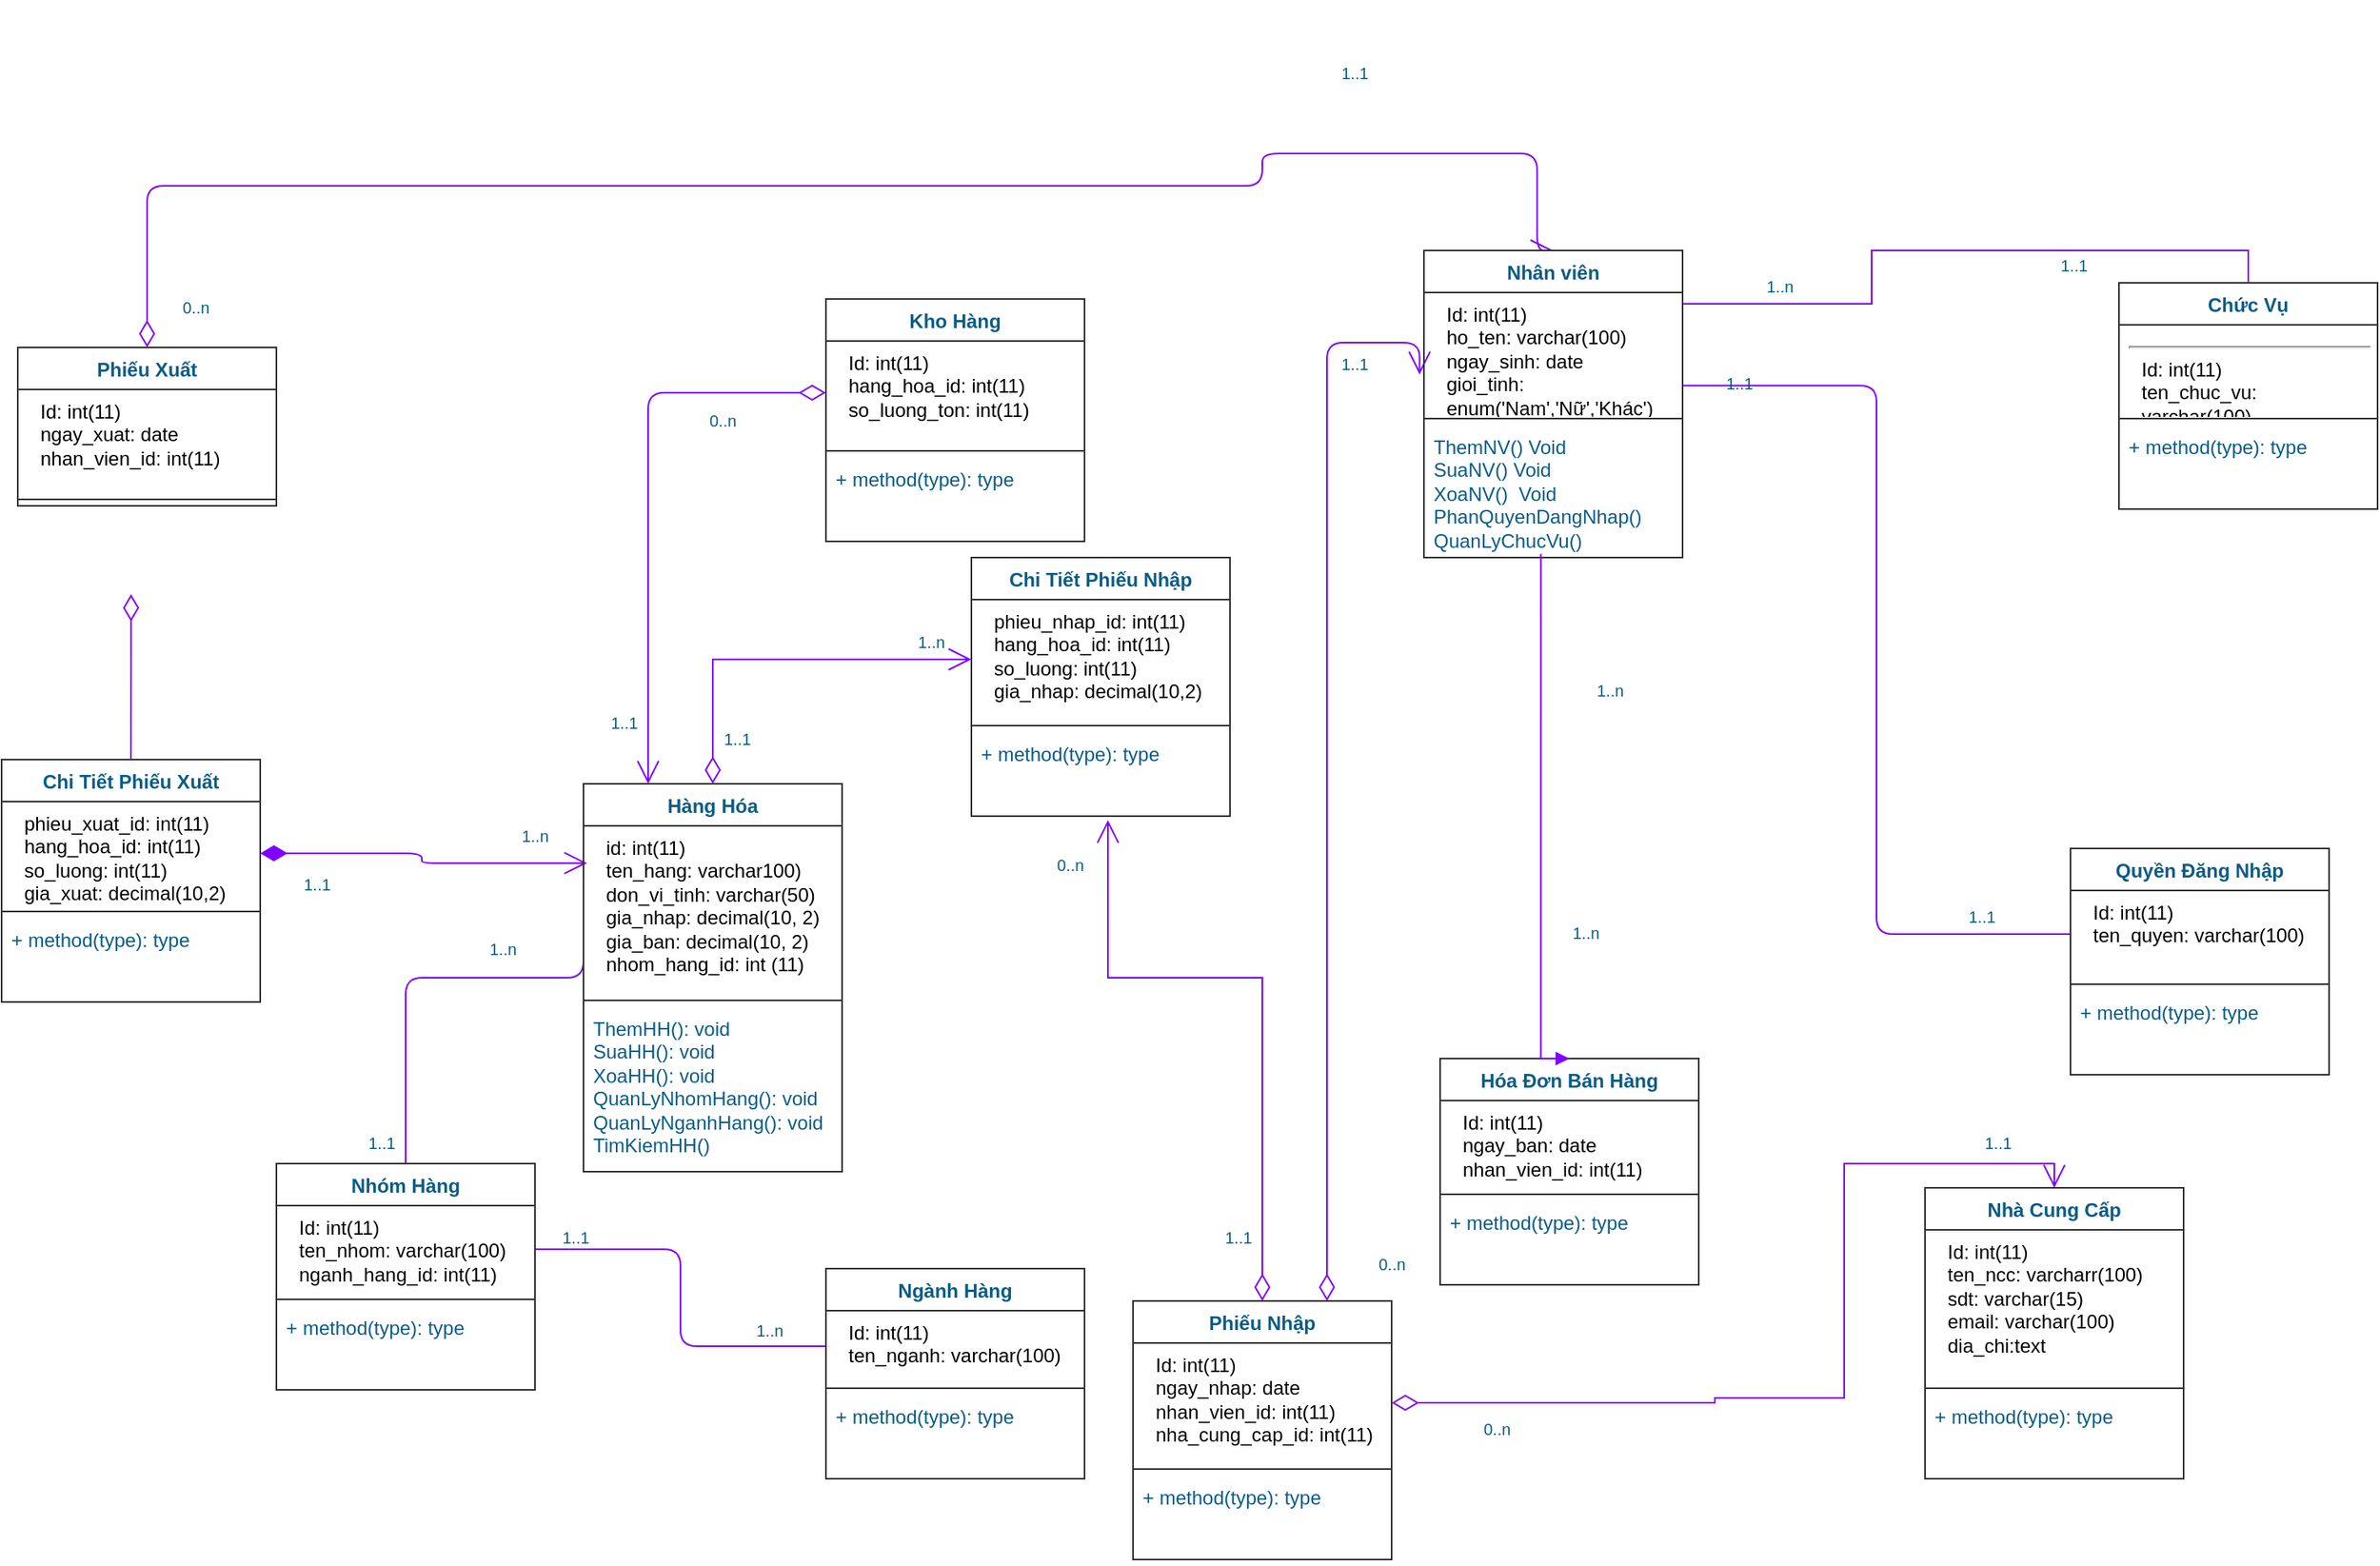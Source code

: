 <mxfile version="26.1.1">
  <diagram name="Page-1" id="efa7a0a1-bf9b-a30e-e6df-94a7791c09e9">
    <mxGraphModel dx="1458" dy="1987" grid="1" gridSize="10" guides="1" tooltips="1" connect="1" arrows="1" fold="1" page="1" pageScale="1" pageWidth="827" pageHeight="1169" background="none" math="0" shadow="0">
      <root>
        <mxCell id="0" />
        <mxCell id="1" parent="0" />
        <mxCell id="cm0d4Y98Hce47HyUnUgf-143" style="edgeStyle=orthogonalEdgeStyle;rounded=0;orthogonalLoop=1;jettySize=auto;html=1;exitX=1;exitY=0.5;exitDx=0;exitDy=0;entryX=0.5;entryY=0;entryDx=0;entryDy=0;strokeColor=#7F00FF;fontColor=#095C86;fillColor=#F694C1;endArrow=none;startFill=0;" edge="1" parent="1" source="cm0d4Y98Hce47HyUnUgf-223" target="cm0d4Y98Hce47HyUnUgf-198">
          <mxGeometry relative="1" as="geometry">
            <mxPoint x="1012.5" y="120" as="sourcePoint" />
            <mxPoint x="1280" y="110" as="targetPoint" />
            <Array as="points">
              <mxPoint x="1167" y="53" />
              <mxPoint x="1167" y="20" />
              <mxPoint x="1400" y="20" />
            </Array>
          </mxGeometry>
        </mxCell>
        <mxCell id="36" value="" style="endArrow=open;endSize=12;startArrow=diamondThin;startSize=14;startFill=0;edgeStyle=orthogonalEdgeStyle;labelBackgroundColor=none;strokeColor=#7F00FF;fontColor=default;exitX=0;exitY=0.5;exitDx=0;exitDy=0;entryX=0.25;entryY=0;entryDx=0;entryDy=0;" parent="1" source="cm0d4Y98Hce47HyUnUgf-211" target="cm0d4Y98Hce47HyUnUgf-231" edge="1">
          <mxGeometry y="160" as="geometry">
            <mxPoint x="494" y="178.36" as="sourcePoint" />
            <mxPoint x="390" y="302.5" as="targetPoint" />
          </mxGeometry>
        </mxCell>
        <mxCell id="37" value="0..n" style="resizable=0;align=left;verticalAlign=top;labelBackgroundColor=none;fontSize=10;strokeColor=#AF45ED;shadow=1;fillColor=#F694C1;fontColor=#095C86;" parent="36" connectable="0" vertex="1">
          <mxGeometry x="-1" relative="1" as="geometry">
            <mxPoint x="-74" y="5" as="offset" />
          </mxGeometry>
        </mxCell>
        <mxCell id="87" value="" style="endArrow=none;endSize=12;startArrow=none;startSize=14;startFill=0;edgeStyle=orthogonalEdgeStyle;labelBackgroundColor=none;strokeColor=#7F00FF;fontColor=default;entryX=0.5;entryY=0;entryDx=0;entryDy=0;exitX=0;exitY=0.5;exitDx=0;exitDy=0;" parent="1" source="cm0d4Y98Hce47HyUnUgf-232" target="cm0d4Y98Hce47HyUnUgf-218" edge="1">
          <mxGeometry x="519.36" y="200" as="geometry">
            <mxPoint x="390" y="427.5" as="sourcePoint" />
            <mxPoint x="290" y="491.96" as="targetPoint" />
            <Array as="points">
              <mxPoint x="370" y="470" />
              <mxPoint x="260" y="470" />
            </Array>
          </mxGeometry>
        </mxCell>
        <mxCell id="88" value="1..n" style="resizable=0;align=left;verticalAlign=top;labelBackgroundColor=none;fontSize=10;strokeColor=#AF45ED;shadow=1;fillColor=#F694C1;fontColor=#095C86;" parent="87" connectable="0" vertex="1">
          <mxGeometry x="-1" relative="1" as="geometry">
            <mxPoint x="-60" y="12" as="offset" />
          </mxGeometry>
        </mxCell>
        <mxCell id="99" value="" style="endArrow=none;endSize=12;startArrow=none;startSize=14;startFill=0;edgeStyle=orthogonalEdgeStyle;labelBackgroundColor=none;strokeColor=#7F00FF;fontColor=default;exitX=0;exitY=0.5;exitDx=0;exitDy=0;entryX=1;entryY=0.5;entryDx=0;entryDy=0;" parent="1" source="cm0d4Y98Hce47HyUnUgf-215" target="cm0d4Y98Hce47HyUnUgf-219" edge="1">
          <mxGeometry x="369.36" y="360" as="geometry">
            <mxPoint x="510" y="538.48" as="sourcePoint" />
            <mxPoint x="370" y="538.5" as="targetPoint" />
            <Array as="points" />
          </mxGeometry>
        </mxCell>
        <mxCell id="100" value="" style="resizable=0;align=left;verticalAlign=top;labelBackgroundColor=none;fontSize=10;strokeColor=#AF45ED;shadow=1;fillColor=#F694C1;fontColor=#095C86;" parent="99" connectable="0" vertex="1">
          <mxGeometry x="-1" relative="1" as="geometry">
            <mxPoint x="-31.08" as="offset" />
          </mxGeometry>
        </mxCell>
        <mxCell id="103" value="" style="endArrow=open;endSize=12;startArrow=diamondThin;startSize=14;startFill=1;edgeStyle=orthogonalEdgeStyle;align=left;verticalAlign=bottom;labelBackgroundColor=none;strokeColor=#7F00FF;fontColor=default;exitX=1;exitY=0.5;exitDx=0;exitDy=0;entryX=0.014;entryY=0.222;entryDx=0;entryDy=0;entryPerimeter=0;" parent="1" source="cm0d4Y98Hce47HyUnUgf-178" target="cm0d4Y98Hce47HyUnUgf-232" edge="1">
          <mxGeometry x="-0.818" y="5.0" relative="1" as="geometry">
            <mxPoint x="170" y="438.8" as="sourcePoint" />
            <mxPoint x="310" y="365" as="targetPoint" />
            <mxPoint as="offset" />
          </mxGeometry>
        </mxCell>
        <mxCell id="cm0d4Y98Hce47HyUnUgf-122" value="" style="endArrow=none;endSize=12;startArrow=none;startSize=14;startFill=0;edgeStyle=orthogonalEdgeStyle;labelBackgroundColor=none;strokeColor=#7F00FF;fontColor=default;exitX=0;exitY=0.5;exitDx=0;exitDy=0;entryX=1.003;entryY=0.778;entryDx=0;entryDy=0;entryPerimeter=0;" edge="1" parent="1" source="cm0d4Y98Hce47HyUnUgf-194" target="cm0d4Y98Hce47HyUnUgf-223">
          <mxGeometry x="620" y="340" as="geometry">
            <mxPoint x="1270" y="447.5" as="sourcePoint" />
            <mxPoint x="1060" y="175" as="targetPoint" />
          </mxGeometry>
        </mxCell>
        <mxCell id="cm0d4Y98Hce47HyUnUgf-125" value="" style="resizable=0;align=right;verticalAlign=top;labelBackgroundColor=none;fontSize=10;strokeColor=#AF45ED;shadow=1;fillColor=#F694C1;fontColor=#095C86;" connectable="0" vertex="1" parent="1">
          <mxGeometry x="1241" y="427.5" as="geometry" />
        </mxCell>
        <mxCell id="cm0d4Y98Hce47HyUnUgf-129" value="" style="endArrow=open;endSize=12;startArrow=diamondThin;startSize=14;startFill=0;edgeStyle=orthogonalEdgeStyle;labelBackgroundColor=none;strokeColor=#7F00FF;fontColor=default;entryX=-0.017;entryY=0.686;entryDx=0;entryDy=0;exitX=0.75;exitY=0;exitDx=0;exitDy=0;entryPerimeter=0;" edge="1" parent="1" source="cm0d4Y98Hce47HyUnUgf-206" target="cm0d4Y98Hce47HyUnUgf-223">
          <mxGeometry x="469.36" y="526.16" as="geometry">
            <mxPoint x="870" y="635" as="sourcePoint" />
            <mxPoint x="870" y="175" as="targetPoint" />
            <Array as="points">
              <mxPoint x="830" y="77" />
            </Array>
          </mxGeometry>
        </mxCell>
        <mxCell id="cm0d4Y98Hce47HyUnUgf-130" value="0..n" style="resizable=0;align=left;verticalAlign=top;labelBackgroundColor=none;fontSize=10;strokeColor=#AF45ED;shadow=1;fillColor=#F694C1;fontColor=#095C86;" connectable="0" vertex="1" parent="cm0d4Y98Hce47HyUnUgf-129">
          <mxGeometry x="-1" relative="1" as="geometry">
            <mxPoint x="30" y="-35" as="offset" />
          </mxGeometry>
        </mxCell>
        <mxCell id="cm0d4Y98Hce47HyUnUgf-133" value="" style="endArrow=open;endSize=12;startArrow=diamondThin;startSize=14;startFill=0;edgeStyle=orthogonalEdgeStyle;labelBackgroundColor=none;strokeColor=#7F00FF;fontColor=default;entryX=0.5;entryY=0;entryDx=0;entryDy=0;fillColor=#b1ddf0;exitX=0.5;exitY=0;exitDx=0;exitDy=0;" edge="1" parent="1" source="cm0d4Y98Hce47HyUnUgf-172" target="cm0d4Y98Hce47HyUnUgf-222">
          <mxGeometry x="469.36" y="526.16" as="geometry">
            <mxPoint x="120" y="40" as="sourcePoint" />
            <mxPoint x="917.5" y="120" as="targetPoint" />
            <Array as="points">
              <mxPoint x="100" y="-20" />
              <mxPoint x="790" y="-20" />
              <mxPoint x="790" y="-40" />
              <mxPoint x="960" y="-40" />
            </Array>
          </mxGeometry>
        </mxCell>
        <mxCell id="cm0d4Y98Hce47HyUnUgf-134" value="0..n" style="resizable=0;align=left;verticalAlign=top;labelBackgroundColor=none;fontSize=10;strokeColor=#AF45ED;shadow=1;fillColor=#F694C1;fontColor=#095C86;" connectable="0" vertex="1" parent="cm0d4Y98Hce47HyUnUgf-133">
          <mxGeometry x="-1" relative="1" as="geometry">
            <mxPoint x="20" y="-37" as="offset" />
          </mxGeometry>
        </mxCell>
        <mxCell id="cm0d4Y98Hce47HyUnUgf-136" value="" style="edgeLabel;html=1;align=center;verticalAlign=middle;resizable=0;points=[];strokeColor=#AF45ED;fontColor=#095C86;fillColor=#F694C1;" vertex="1" connectable="0" parent="cm0d4Y98Hce47HyUnUgf-133">
          <mxGeometry relative="1" as="geometry">
            <mxPoint x="215" y="10" as="offset" />
          </mxGeometry>
        </mxCell>
        <mxCell id="cm0d4Y98Hce47HyUnUgf-137" value="" style="endArrow=open;endSize=12;startArrow=diamondThin;startSize=14;startFill=0;edgeStyle=orthogonalEdgeStyle;exitX=0.5;exitY=0;rounded=0;labelBackgroundColor=none;strokeColor=#7F00FF;fontColor=default;endFill=0;exitDx=0;exitDy=0;entryX=0.528;entryY=1.047;entryDx=0;entryDy=0;entryPerimeter=0;" edge="1" parent="1" source="cm0d4Y98Hce47HyUnUgf-206" target="cm0d4Y98Hce47HyUnUgf-238">
          <mxGeometry x="1209.36" y="170" as="geometry">
            <mxPoint x="790" y="585" as="sourcePoint" />
            <mxPoint x="694.4" y="363.635" as="targetPoint" />
            <Array as="points">
              <mxPoint x="790" y="470" />
              <mxPoint x="694" y="470" />
            </Array>
          </mxGeometry>
        </mxCell>
        <mxCell id="cm0d4Y98Hce47HyUnUgf-138" value="1..n" style="resizable=0;align=left;verticalAlign=top;labelBackgroundColor=none;fontSize=10;strokeColor=#AF45ED;shadow=1;fillColor=#F694C1;fontColor=#095C86;" connectable="0" vertex="1" parent="cm0d4Y98Hce47HyUnUgf-137">
          <mxGeometry x="-1" relative="1" as="geometry">
            <mxPoint x="190" y="-240" as="offset" />
          </mxGeometry>
        </mxCell>
        <mxCell id="cm0d4Y98Hce47HyUnUgf-140" value="" style="edgeLabel;html=1;align=center;verticalAlign=middle;resizable=0;points=[];strokeColor=#AF45ED;fontColor=#095C86;fillColor=#F694C1;" vertex="1" connectable="0" parent="cm0d4Y98Hce47HyUnUgf-137">
          <mxGeometry relative="1" as="geometry">
            <mxPoint x="20" y="-28" as="offset" />
          </mxGeometry>
        </mxCell>
        <mxCell id="cm0d4Y98Hce47HyUnUgf-141" value="" style="edgeLabel;html=1;align=center;verticalAlign=middle;resizable=0;points=[];strokeColor=#AF45ED;fontColor=#095C86;fillColor=#F694C1;" vertex="1" connectable="0" parent="cm0d4Y98Hce47HyUnUgf-137">
          <mxGeometry relative="1" as="geometry">
            <mxPoint x="-1" y="40" as="offset" />
          </mxGeometry>
        </mxCell>
        <mxCell id="cm0d4Y98Hce47HyUnUgf-142" value="" style="edgeLabel;html=1;align=center;verticalAlign=middle;resizable=0;points=[];strokeColor=#AF45ED;fontColor=#095C86;fillColor=#F694C1;" vertex="1" connectable="0" parent="cm0d4Y98Hce47HyUnUgf-137">
          <mxGeometry relative="1" as="geometry">
            <mxPoint y="62" as="offset" />
          </mxGeometry>
        </mxCell>
        <mxCell id="cm0d4Y98Hce47HyUnUgf-145" value="1..1" style="resizable=0;align=left;verticalAlign=top;labelBackgroundColor=none;fontSize=10;strokeColor=#AF45ED;shadow=1;fillColor=#F694C1;fontColor=#095C86;" connectable="0" vertex="1" parent="1">
          <mxGeometry x="1210" y="110" as="geometry">
            <mxPoint x="72" y="-93" as="offset" />
          </mxGeometry>
        </mxCell>
        <mxCell id="cm0d4Y98Hce47HyUnUgf-146" value="1..n" style="resizable=0;align=left;verticalAlign=top;labelBackgroundColor=none;fontSize=10;strokeColor=#AF45ED;shadow=1;fillColor=#F694C1;fontColor=#095C86;" connectable="0" vertex="1" parent="1">
          <mxGeometry x="1100" y="30" as="geometry" />
        </mxCell>
        <mxCell id="cm0d4Y98Hce47HyUnUgf-147" value="1..1" style="resizable=0;align=left;verticalAlign=top;labelBackgroundColor=none;fontSize=10;strokeColor=#AF45ED;shadow=1;fillColor=#F694C1;fontColor=#095C86;" connectable="0" vertex="1" parent="1">
          <mxGeometry x="1090" y="80" as="geometry">
            <mxPoint x="-15" y="10" as="offset" />
          </mxGeometry>
        </mxCell>
        <mxCell id="cm0d4Y98Hce47HyUnUgf-148" value="1..1" style="resizable=0;align=left;verticalAlign=top;labelBackgroundColor=none;fontSize=10;strokeColor=#AF45ED;shadow=1;fillColor=#F694C1;fontColor=#095C86;" connectable="0" vertex="1" parent="1">
          <mxGeometry x="1240" y="410" as="geometry">
            <mxPoint x="-15" y="10" as="offset" />
          </mxGeometry>
        </mxCell>
        <mxCell id="cm0d4Y98Hce47HyUnUgf-151" value="1..n" style="resizable=0;align=left;verticalAlign=top;labelBackgroundColor=none;fontSize=10;strokeColor=#AF45ED;shadow=1;fillColor=#F694C1;fontColor=#095C86;" connectable="0" vertex="1" parent="1">
          <mxGeometry x="1010" y="270" as="geometry">
            <mxPoint x="-15" y="10" as="offset" />
          </mxGeometry>
        </mxCell>
        <mxCell id="cm0d4Y98Hce47HyUnUgf-152" value="1..1" style="resizable=0;align=left;verticalAlign=top;labelBackgroundColor=none;fontSize=10;strokeColor=#AF45ED;shadow=1;fillColor=#F694C1;fontColor=#095C86;" connectable="0" vertex="1" parent="1">
          <mxGeometry x="1250" y="550" as="geometry">
            <mxPoint x="-15" y="10" as="offset" />
          </mxGeometry>
        </mxCell>
        <mxCell id="cm0d4Y98Hce47HyUnUgf-153" value="0..n" style="resizable=0;align=left;verticalAlign=top;labelBackgroundColor=none;fontSize=10;strokeColor=#AF45ED;shadow=1;fillColor=#F694C1;fontColor=#095C86;" connectable="0" vertex="1" parent="1">
          <mxGeometry x="850" y="750" as="geometry">
            <mxPoint x="75" y="-13" as="offset" />
          </mxGeometry>
        </mxCell>
        <mxCell id="cm0d4Y98Hce47HyUnUgf-154" value="0..n" style="resizable=0;align=left;verticalAlign=top;labelBackgroundColor=none;fontSize=10;strokeColor=#AF45ED;shadow=1;fillColor=#F694C1;fontColor=#095C86;" connectable="0" vertex="1" parent="1">
          <mxGeometry x="740" y="400" as="geometry">
            <mxPoint x="-79" y="-12" as="offset" />
          </mxGeometry>
        </mxCell>
        <mxCell id="cm0d4Y98Hce47HyUnUgf-155" value="1..1" style="resizable=0;align=left;verticalAlign=top;labelBackgroundColor=none;fontSize=10;strokeColor=#AF45ED;shadow=1;fillColor=#F694C1;fontColor=#095C86;" connectable="0" vertex="1" parent="1">
          <mxGeometry x="780" y="608.48" as="geometry">
            <mxPoint x="-15" y="10" as="offset" />
          </mxGeometry>
        </mxCell>
        <mxCell id="cm0d4Y98Hce47HyUnUgf-156" value="1..1" style="resizable=0;align=left;verticalAlign=top;labelBackgroundColor=none;fontSize=10;strokeColor=#AF45ED;shadow=1;fillColor=#F694C1;fontColor=#095C86;" connectable="0" vertex="1" parent="1">
          <mxGeometry x="680" y="-130" as="geometry">
            <mxPoint x="157" y="28" as="offset" />
          </mxGeometry>
        </mxCell>
        <mxCell id="cm0d4Y98Hce47HyUnUgf-161" value="" style="endArrow=open;endSize=12;startArrow=diamondThin;startSize=14;startFill=0;edgeStyle=orthogonalEdgeStyle;rounded=0;labelBackgroundColor=none;strokeColor=#7F00FF;fontColor=default;exitX=1;exitY=0.5;exitDx=0;exitDy=0;entryX=0.5;entryY=0;entryDx=0;entryDy=0;" edge="1" parent="1" source="cm0d4Y98Hce47HyUnUgf-207" target="cm0d4Y98Hce47HyUnUgf-182">
          <mxGeometry x="519.36" y="180" as="geometry">
            <mxPoint x="790" y="685" as="sourcePoint" />
            <mxPoint x="1300" y="670" as="targetPoint" />
            <Array as="points">
              <mxPoint x="1070" y="733" />
              <mxPoint x="1070" y="730" />
              <mxPoint x="1150" y="730" />
              <mxPoint x="1150" y="585" />
            </Array>
          </mxGeometry>
        </mxCell>
        <mxCell id="cm0d4Y98Hce47HyUnUgf-163" value="1..n" style="resizable=0;align=left;verticalAlign=top;labelBackgroundColor=none;fontSize=10;strokeColor=#AF45ED;shadow=1;fillColor=#F694C1;fontColor=#095C86;" connectable="0" vertex="1" parent="1">
          <mxGeometry x="414" y="640" as="geometry">
            <mxPoint x="61" y="36" as="offset" />
          </mxGeometry>
        </mxCell>
        <mxCell id="cm0d4Y98Hce47HyUnUgf-164" value="1..1" style="resizable=0;align=left;verticalAlign=top;labelBackgroundColor=none;fontSize=10;strokeColor=#AF45ED;shadow=1;fillColor=#F694C1;fontColor=#095C86;" connectable="0" vertex="1" parent="1">
          <mxGeometry x="370" y="608.48" as="geometry">
            <mxPoint x="-15" y="10" as="offset" />
          </mxGeometry>
        </mxCell>
        <mxCell id="cm0d4Y98Hce47HyUnUgf-165" value="1..1" style="resizable=0;align=left;verticalAlign=top;labelBackgroundColor=none;fontSize=10;strokeColor=#AF45ED;shadow=1;fillColor=#F694C1;fontColor=#095C86;" connectable="0" vertex="1" parent="1">
          <mxGeometry x="250" y="550" as="geometry">
            <mxPoint x="-15" y="10" as="offset" />
          </mxGeometry>
        </mxCell>
        <mxCell id="cm0d4Y98Hce47HyUnUgf-166" value="1..1" style="resizable=0;align=left;verticalAlign=top;labelBackgroundColor=none;fontSize=10;strokeColor=#AF45ED;shadow=1;fillColor=#F694C1;fontColor=#095C86;" connectable="0" vertex="1" parent="1">
          <mxGeometry x="400" y="290" as="geometry">
            <mxPoint x="-15" y="10" as="offset" />
          </mxGeometry>
        </mxCell>
        <mxCell id="cm0d4Y98Hce47HyUnUgf-167" value="1..n" style="resizable=0;align=right;verticalAlign=top;labelBackgroundColor=none;fontSize=10;strokeColor=#AF45ED;shadow=1;fillColor=#F694C1;fontColor=#095C86;" connectable="0" vertex="1" parent="1">
          <mxGeometry x="350" y="370" as="geometry" />
        </mxCell>
        <mxCell id="cm0d4Y98Hce47HyUnUgf-168" value="1..1" style="resizable=0;align=left;verticalAlign=top;labelBackgroundColor=none;fontSize=10;strokeColor=#AF45ED;shadow=1;fillColor=#F694C1;fontColor=#095C86;" connectable="0" vertex="1" parent="1">
          <mxGeometry x="210" y="390" as="geometry">
            <mxPoint x="-15" y="10" as="offset" />
          </mxGeometry>
        </mxCell>
        <mxCell id="cm0d4Y98Hce47HyUnUgf-169" value="1..n" style="resizable=0;align=left;verticalAlign=top;labelBackgroundColor=none;fontSize=10;strokeColor=#AF45ED;shadow=1;fillColor=#F694C1;fontColor=#095C86;" connectable="0" vertex="1" parent="1">
          <mxGeometry x="590" y="240" as="geometry">
            <mxPoint x="-15" y="10" as="offset" />
          </mxGeometry>
        </mxCell>
        <mxCell id="cm0d4Y98Hce47HyUnUgf-170" value="1..1" style="resizable=0;align=left;verticalAlign=top;labelBackgroundColor=none;fontSize=10;strokeColor=#AF45ED;shadow=1;fillColor=#F694C1;fontColor=#095C86;" connectable="0" vertex="1" parent="1">
          <mxGeometry x="470" y="300" as="geometry">
            <mxPoint x="-15" y="10" as="offset" />
          </mxGeometry>
        </mxCell>
        <mxCell id="cm0d4Y98Hce47HyUnUgf-171" value="1..1" style="resizable=0;align=left;verticalAlign=top;labelBackgroundColor=none;fontSize=10;strokeColor=#AF45ED;shadow=1;fillColor=#F694C1;fontColor=#095C86;" connectable="0" vertex="1" parent="1">
          <mxGeometry x="680" y="50" as="geometry">
            <mxPoint x="157" y="28" as="offset" />
          </mxGeometry>
        </mxCell>
        <mxCell id="cm0d4Y98Hce47HyUnUgf-172" value="Phiếu Xuất" style="swimlane;fontStyle=1;align=center;verticalAlign=top;childLayout=stackLayout;horizontal=1;startSize=26;horizontalStack=0;resizeParent=1;resizeParentMax=0;resizeLast=0;collapsible=1;marginBottom=0;whiteSpace=wrap;html=1;strokeColor=light-dark(#333135, #d176ff);fontColor=#095C86;fillColor=#FFFFFF;" vertex="1" parent="1">
          <mxGeometry x="20" y="80" width="160" height="98" as="geometry" />
        </mxCell>
        <mxCell id="cm0d4Y98Hce47HyUnUgf-173" value="&lt;p style=&quot;color: rgb(0, 0, 0); text-wrap-mode: nowrap; margin: 0px 0px 0px 8px;&quot;&gt;Id: int(11)&lt;/p&gt;&lt;p style=&quot;color: rgb(0, 0, 0); text-wrap-mode: nowrap; margin: 0px 0px 0px 8px;&quot;&gt;ngay_xuat: date&lt;/p&gt;&lt;p style=&quot;color: rgb(0, 0, 0); text-wrap-mode: nowrap; margin: 0px 0px 0px 8px;&quot;&gt;nhan_vien_id: int(11)&lt;/p&gt;" style="text;strokeColor=none;fillColor=none;align=left;verticalAlign=top;spacingLeft=4;spacingRight=4;overflow=hidden;rotatable=0;points=[[0,0.5],[1,0.5]];portConstraint=eastwest;whiteSpace=wrap;html=1;fontColor=#095C86;" vertex="1" parent="cm0d4Y98Hce47HyUnUgf-172">
          <mxGeometry y="26" width="160" height="64" as="geometry" />
        </mxCell>
        <mxCell id="cm0d4Y98Hce47HyUnUgf-174" value="" style="line;strokeWidth=1;fillColor=none;align=left;verticalAlign=middle;spacingTop=-1;spacingLeft=3;spacingRight=3;rotatable=0;labelPosition=right;points=[];portConstraint=eastwest;strokeColor=inherit;fontColor=#095C86;" vertex="1" parent="cm0d4Y98Hce47HyUnUgf-172">
          <mxGeometry y="90" width="160" height="8" as="geometry" />
        </mxCell>
        <mxCell id="cm0d4Y98Hce47HyUnUgf-177" value="Chi Tiết Phiếu Xuất" style="swimlane;fontStyle=1;align=center;verticalAlign=top;childLayout=stackLayout;horizontal=1;startSize=26;horizontalStack=0;resizeParent=1;resizeParentMax=0;resizeLast=0;collapsible=1;marginBottom=0;whiteSpace=wrap;html=1;strokeColor=light-dark(#333135, #d176ff);fontColor=#095C86;fillColor=#FFFFFF;" vertex="1" parent="1">
          <mxGeometry x="10" y="335" width="160" height="150" as="geometry" />
        </mxCell>
        <mxCell id="cm0d4Y98Hce47HyUnUgf-178" value="&lt;p style=&quot;color: rgb(0, 0, 0); text-wrap-mode: nowrap; margin: 0px 0px 0px 8px;&quot;&gt;phieu_xuat_id: int(11)&lt;/p&gt;&lt;p style=&quot;color: rgb(0, 0, 0); text-wrap-mode: nowrap; margin: 0px 0px 0px 8px;&quot;&gt;hang_hoa_id: int(11)&lt;/p&gt;&lt;p style=&quot;color: rgb(0, 0, 0); text-wrap-mode: nowrap; margin: 0px 0px 0px 8px;&quot;&gt;so_luong: int(11)&lt;/p&gt;&lt;p style=&quot;color: rgb(0, 0, 0); text-wrap-mode: nowrap; margin: 0px 0px 0px 8px;&quot;&gt;gia_xuat: decimal(10,2)&lt;/p&gt;" style="text;strokeColor=none;fillColor=none;align=left;verticalAlign=top;spacingLeft=4;spacingRight=4;overflow=hidden;rotatable=0;points=[[0,0.5],[1,0.5]];portConstraint=eastwest;whiteSpace=wrap;html=1;fontColor=#095C86;" vertex="1" parent="cm0d4Y98Hce47HyUnUgf-177">
          <mxGeometry y="26" width="160" height="64" as="geometry" />
        </mxCell>
        <mxCell id="cm0d4Y98Hce47HyUnUgf-179" value="" style="line;strokeWidth=1;fillColor=none;align=left;verticalAlign=middle;spacingTop=-1;spacingLeft=3;spacingRight=3;rotatable=0;labelPosition=right;points=[];portConstraint=eastwest;strokeColor=inherit;fontColor=#095C86;" vertex="1" parent="cm0d4Y98Hce47HyUnUgf-177">
          <mxGeometry y="90" width="160" height="8" as="geometry" />
        </mxCell>
        <mxCell id="cm0d4Y98Hce47HyUnUgf-180" value="+ method(type): type" style="text;strokeColor=none;fillColor=none;align=left;verticalAlign=top;spacingLeft=4;spacingRight=4;overflow=hidden;rotatable=0;points=[[0,0.5],[1,0.5]];portConstraint=eastwest;whiteSpace=wrap;html=1;fontColor=#095C86;" vertex="1" parent="cm0d4Y98Hce47HyUnUgf-177">
          <mxGeometry y="98" width="160" height="52" as="geometry" />
        </mxCell>
        <mxCell id="cm0d4Y98Hce47HyUnUgf-182" value="Nhà Cung Cấp" style="swimlane;fontStyle=1;align=center;verticalAlign=top;childLayout=stackLayout;horizontal=1;startSize=26;horizontalStack=0;resizeParent=1;resizeParentMax=0;resizeLast=0;collapsible=1;marginBottom=0;whiteSpace=wrap;html=1;strokeColor=light-dark(#333135, #d176ff);fontColor=#095C86;fillColor=#FFFFFF;" vertex="1" parent="1">
          <mxGeometry x="1200" y="600" width="160" height="180" as="geometry" />
        </mxCell>
        <mxCell id="cm0d4Y98Hce47HyUnUgf-183" value="&lt;p style=&quot;color: rgb(0, 0, 0); text-wrap-mode: nowrap; margin: 0px 0px 0px 8px;&quot;&gt;Id: int(11)&lt;/p&gt;&lt;p style=&quot;color: rgb(0, 0, 0); text-wrap-mode: nowrap; margin: 0px 0px 0px 8px;&quot;&gt;ten_ncc: varcharr(100)&lt;/p&gt;&lt;p style=&quot;color: rgb(0, 0, 0); text-wrap-mode: nowrap; margin: 0px 0px 0px 8px;&quot;&gt;sdt: varchar(15)&lt;/p&gt;&lt;p style=&quot;color: rgb(0, 0, 0); text-wrap-mode: nowrap; margin: 0px 0px 0px 8px;&quot;&gt;email: varchar(100)&lt;/p&gt;&lt;p style=&quot;color: rgb(0, 0, 0); text-wrap-mode: nowrap; margin: 0px 0px 0px 8px;&quot;&gt;dia_chi:text&lt;/p&gt;" style="text;strokeColor=none;fillColor=none;align=left;verticalAlign=top;spacingLeft=4;spacingRight=4;overflow=hidden;rotatable=0;points=[[0,0.5],[1,0.5]];portConstraint=eastwest;whiteSpace=wrap;html=1;fontColor=#095C86;" vertex="1" parent="cm0d4Y98Hce47HyUnUgf-182">
          <mxGeometry y="26" width="160" height="94" as="geometry" />
        </mxCell>
        <mxCell id="cm0d4Y98Hce47HyUnUgf-184" value="" style="line;strokeWidth=1;fillColor=none;align=left;verticalAlign=middle;spacingTop=-1;spacingLeft=3;spacingRight=3;rotatable=0;labelPosition=right;points=[];portConstraint=eastwest;strokeColor=inherit;fontColor=#095C86;" vertex="1" parent="cm0d4Y98Hce47HyUnUgf-182">
          <mxGeometry y="120" width="160" height="8" as="geometry" />
        </mxCell>
        <mxCell id="cm0d4Y98Hce47HyUnUgf-185" value="+ method(type): type" style="text;strokeColor=none;fillColor=none;align=left;verticalAlign=top;spacingLeft=4;spacingRight=4;overflow=hidden;rotatable=0;points=[[0,0.5],[1,0.5]];portConstraint=eastwest;whiteSpace=wrap;html=1;fontColor=#095C86;" vertex="1" parent="cm0d4Y98Hce47HyUnUgf-182">
          <mxGeometry y="128" width="160" height="52" as="geometry" />
        </mxCell>
        <mxCell id="cm0d4Y98Hce47HyUnUgf-193" value="Quyền Đăng Nhập" style="swimlane;fontStyle=1;align=center;verticalAlign=top;childLayout=stackLayout;horizontal=1;startSize=26;horizontalStack=0;resizeParent=1;resizeParentMax=0;resizeLast=0;collapsible=1;marginBottom=0;whiteSpace=wrap;html=1;strokeColor=light-dark(#333135, #d176ff);fontColor=#095C86;fillColor=#FFFFFF;" vertex="1" parent="1">
          <mxGeometry x="1290" y="390" width="160" height="140" as="geometry" />
        </mxCell>
        <mxCell id="cm0d4Y98Hce47HyUnUgf-194" value="&lt;p style=&quot;color: rgb(0, 0, 0); text-wrap-mode: nowrap; margin: 0px 0px 0px 8px;&quot;&gt;Id: int(11)&lt;/p&gt;&lt;p style=&quot;color: rgb(0, 0, 0); text-wrap-mode: nowrap; margin: 0px 0px 0px 8px;&quot;&gt;ten_quyen: varchar(100)&lt;/p&gt;" style="text;strokeColor=none;fillColor=none;align=left;verticalAlign=top;spacingLeft=4;spacingRight=4;overflow=hidden;rotatable=0;points=[[0,0.5],[1,0.5]];portConstraint=eastwest;whiteSpace=wrap;html=1;fontColor=#095C86;" vertex="1" parent="cm0d4Y98Hce47HyUnUgf-193">
          <mxGeometry y="26" width="160" height="54" as="geometry" />
        </mxCell>
        <mxCell id="cm0d4Y98Hce47HyUnUgf-195" value="" style="line;strokeWidth=1;fillColor=none;align=left;verticalAlign=middle;spacingTop=-1;spacingLeft=3;spacingRight=3;rotatable=0;labelPosition=right;points=[];portConstraint=eastwest;strokeColor=inherit;fontColor=#095C86;" vertex="1" parent="cm0d4Y98Hce47HyUnUgf-193">
          <mxGeometry y="80" width="160" height="8" as="geometry" />
        </mxCell>
        <mxCell id="cm0d4Y98Hce47HyUnUgf-196" value="+ method(type): type" style="text;strokeColor=none;fillColor=none;align=left;verticalAlign=top;spacingLeft=4;spacingRight=4;overflow=hidden;rotatable=0;points=[[0,0.5],[1,0.5]];portConstraint=eastwest;whiteSpace=wrap;html=1;fontColor=#095C86;" vertex="1" parent="cm0d4Y98Hce47HyUnUgf-193">
          <mxGeometry y="88" width="160" height="52" as="geometry" />
        </mxCell>
        <mxCell id="cm0d4Y98Hce47HyUnUgf-198" value="Chức Vụ" style="swimlane;fontStyle=1;align=center;verticalAlign=top;childLayout=stackLayout;horizontal=1;startSize=26;horizontalStack=0;resizeParent=1;resizeParentMax=0;resizeLast=0;collapsible=1;marginBottom=0;whiteSpace=wrap;html=1;strokeColor=light-dark(#333135, #d176ff);fontColor=#095C86;fillColor=#FFFFFF;" vertex="1" parent="1">
          <mxGeometry x="1320" y="40" width="160" height="140" as="geometry" />
        </mxCell>
        <mxCell id="cm0d4Y98Hce47HyUnUgf-199" value="&lt;hr style=&quot;color: rgb(0, 0, 0); text-wrap-mode: nowrap;&quot;&gt;&lt;p style=&quot;color: rgb(0, 0, 0); text-wrap-mode: nowrap; margin: 0px 0px 0px 8px;&quot;&gt;Id: int(11)&lt;br&gt;&lt;/p&gt;&lt;p style=&quot;color: rgb(0, 0, 0); text-wrap-mode: nowrap; margin: 0px 0px 0px 8px;&quot;&gt;ten_chuc_vu: varchar(100)&lt;/p&gt;" style="text;strokeColor=none;fillColor=none;align=left;verticalAlign=top;spacingLeft=4;spacingRight=4;overflow=hidden;rotatable=0;points=[[0,0.5],[1,0.5]];portConstraint=eastwest;whiteSpace=wrap;html=1;fontColor=#095C86;" vertex="1" parent="cm0d4Y98Hce47HyUnUgf-198">
          <mxGeometry y="26" width="160" height="54" as="geometry" />
        </mxCell>
        <mxCell id="cm0d4Y98Hce47HyUnUgf-200" value="" style="line;strokeWidth=1;fillColor=none;align=left;verticalAlign=middle;spacingTop=-1;spacingLeft=3;spacingRight=3;rotatable=0;labelPosition=right;points=[];portConstraint=eastwest;strokeColor=inherit;fontColor=#095C86;" vertex="1" parent="cm0d4Y98Hce47HyUnUgf-198">
          <mxGeometry y="80" width="160" height="8" as="geometry" />
        </mxCell>
        <mxCell id="cm0d4Y98Hce47HyUnUgf-201" value="+ method(type): type" style="text;strokeColor=none;fillColor=none;align=left;verticalAlign=top;spacingLeft=4;spacingRight=4;overflow=hidden;rotatable=0;points=[[0,0.5],[1,0.5]];portConstraint=eastwest;whiteSpace=wrap;html=1;fontColor=#095C86;" vertex="1" parent="cm0d4Y98Hce47HyUnUgf-198">
          <mxGeometry y="88" width="160" height="52" as="geometry" />
        </mxCell>
        <mxCell id="cm0d4Y98Hce47HyUnUgf-202" value="Hóa Đơn Bán Hàng" style="swimlane;fontStyle=1;align=center;verticalAlign=top;childLayout=stackLayout;horizontal=1;startSize=26;horizontalStack=0;resizeParent=1;resizeParentMax=0;resizeLast=0;collapsible=1;marginBottom=0;whiteSpace=wrap;html=1;strokeColor=light-dark(#333135, #d176ff);fontColor=#095C86;fillColor=#FFFFFF;" vertex="1" parent="1">
          <mxGeometry x="900" y="520" width="160" height="140" as="geometry" />
        </mxCell>
        <mxCell id="cm0d4Y98Hce47HyUnUgf-203" value="&lt;p style=&quot;color: rgb(0, 0, 0); text-wrap-mode: nowrap; margin: 0px 0px 0px 8px;&quot;&gt;Id: int(11)&lt;/p&gt;&lt;p style=&quot;color: rgb(0, 0, 0); text-wrap-mode: nowrap; margin: 0px 0px 0px 8px;&quot;&gt;ngay_ban: date&amp;nbsp;&lt;/p&gt;&lt;p style=&quot;color: rgb(0, 0, 0); text-wrap-mode: nowrap; margin: 0px 0px 0px 8px;&quot;&gt;nhan_vien_id: int(11)&lt;/p&gt;" style="text;strokeColor=none;fillColor=none;align=left;verticalAlign=top;spacingLeft=4;spacingRight=4;overflow=hidden;rotatable=0;points=[[0,0.5],[1,0.5]];portConstraint=eastwest;whiteSpace=wrap;html=1;fontColor=#095C86;" vertex="1" parent="cm0d4Y98Hce47HyUnUgf-202">
          <mxGeometry y="26" width="160" height="54" as="geometry" />
        </mxCell>
        <mxCell id="cm0d4Y98Hce47HyUnUgf-204" value="" style="line;strokeWidth=1;fillColor=none;align=left;verticalAlign=middle;spacingTop=-1;spacingLeft=3;spacingRight=3;rotatable=0;labelPosition=right;points=[];portConstraint=eastwest;strokeColor=inherit;fontColor=#095C86;" vertex="1" parent="cm0d4Y98Hce47HyUnUgf-202">
          <mxGeometry y="80" width="160" height="8" as="geometry" />
        </mxCell>
        <mxCell id="cm0d4Y98Hce47HyUnUgf-205" value="+ method(type): type" style="text;strokeColor=none;fillColor=none;align=left;verticalAlign=top;spacingLeft=4;spacingRight=4;overflow=hidden;rotatable=0;points=[[0,0.5],[1,0.5]];portConstraint=eastwest;whiteSpace=wrap;html=1;fontColor=#095C86;" vertex="1" parent="cm0d4Y98Hce47HyUnUgf-202">
          <mxGeometry y="88" width="160" height="52" as="geometry" />
        </mxCell>
        <mxCell id="cm0d4Y98Hce47HyUnUgf-206" value="Phiếu Nhập" style="swimlane;fontStyle=1;align=center;verticalAlign=top;childLayout=stackLayout;horizontal=1;startSize=26;horizontalStack=0;resizeParent=1;resizeParentMax=0;resizeLast=0;collapsible=1;marginBottom=0;whiteSpace=wrap;html=1;strokeColor=light-dark(#333135, #d176ff);fontColor=#095C86;fillColor=#FFFFFF;" vertex="1" parent="1">
          <mxGeometry x="710" y="670" width="160" height="160" as="geometry" />
        </mxCell>
        <mxCell id="cm0d4Y98Hce47HyUnUgf-207" value="&lt;p style=&quot;color: rgb(0, 0, 0); text-wrap-mode: nowrap; margin: 0px 0px 0px 8px;&quot;&gt;Id: int(11)&lt;/p&gt;&lt;p style=&quot;color: rgb(0, 0, 0); text-wrap-mode: nowrap; margin: 0px 0px 0px 8px;&quot;&gt;ngay_nhap: date&lt;/p&gt;&lt;p style=&quot;color: rgb(0, 0, 0); text-wrap-mode: nowrap; margin: 0px 0px 0px 8px;&quot;&gt;nhan_vien_id: int(11)&lt;/p&gt;&lt;p style=&quot;color: rgb(0, 0, 0); text-wrap-mode: nowrap; margin: 0px 0px 0px 8px;&quot;&gt;nha_cung_cap_id: int(11)&lt;/p&gt;" style="text;strokeColor=none;fillColor=none;align=left;verticalAlign=top;spacingLeft=4;spacingRight=4;overflow=hidden;rotatable=0;points=[[0,0.5],[1,0.5]];portConstraint=eastwest;whiteSpace=wrap;html=1;fontColor=#095C86;" vertex="1" parent="cm0d4Y98Hce47HyUnUgf-206">
          <mxGeometry y="26" width="160" height="74" as="geometry" />
        </mxCell>
        <mxCell id="cm0d4Y98Hce47HyUnUgf-208" value="" style="line;strokeWidth=1;fillColor=none;align=left;verticalAlign=middle;spacingTop=-1;spacingLeft=3;spacingRight=3;rotatable=0;labelPosition=right;points=[];portConstraint=eastwest;strokeColor=inherit;fontColor=#095C86;" vertex="1" parent="cm0d4Y98Hce47HyUnUgf-206">
          <mxGeometry y="100" width="160" height="8" as="geometry" />
        </mxCell>
        <mxCell id="cm0d4Y98Hce47HyUnUgf-209" value="+ method(type): type" style="text;strokeColor=none;fillColor=none;align=left;verticalAlign=top;spacingLeft=4;spacingRight=4;overflow=hidden;rotatable=0;points=[[0,0.5],[1,0.5]];portConstraint=eastwest;whiteSpace=wrap;html=1;fontColor=#095C86;" vertex="1" parent="cm0d4Y98Hce47HyUnUgf-206">
          <mxGeometry y="108" width="160" height="52" as="geometry" />
        </mxCell>
        <mxCell id="cm0d4Y98Hce47HyUnUgf-210" value="Kho Hàng" style="swimlane;fontStyle=1;align=center;verticalAlign=top;childLayout=stackLayout;horizontal=1;startSize=26;horizontalStack=0;resizeParent=1;resizeParentMax=0;resizeLast=0;collapsible=1;marginBottom=0;whiteSpace=wrap;html=1;strokeColor=light-dark(#333135, #d176ff);fontColor=#095C86;fillColor=#FFFFFF;" vertex="1" parent="1">
          <mxGeometry x="520" y="50" width="160" height="150" as="geometry" />
        </mxCell>
        <mxCell id="cm0d4Y98Hce47HyUnUgf-211" value="&lt;p style=&quot;color: rgb(0, 0, 0); text-wrap-mode: nowrap; margin: 0px 0px 0px 8px;&quot;&gt;Id: int(11)&lt;br&gt;&lt;/p&gt;&lt;p style=&quot;color: rgb(0, 0, 0); text-wrap-mode: nowrap; margin: 0px 0px 0px 8px;&quot;&gt;hang_hoa_id: int(11)&lt;/p&gt;&lt;p style=&quot;color: rgb(0, 0, 0); text-wrap-mode: nowrap; margin: 0px 0px 0px 8px;&quot;&gt;so_luong_ton: int(11)&lt;/p&gt;" style="text;strokeColor=none;fillColor=none;align=left;verticalAlign=top;spacingLeft=4;spacingRight=4;overflow=hidden;rotatable=0;points=[[0,0.5],[1,0.5]];portConstraint=eastwest;whiteSpace=wrap;html=1;fontColor=#095C86;" vertex="1" parent="cm0d4Y98Hce47HyUnUgf-210">
          <mxGeometry y="26" width="160" height="64" as="geometry" />
        </mxCell>
        <mxCell id="cm0d4Y98Hce47HyUnUgf-212" value="" style="line;strokeWidth=1;fillColor=none;align=left;verticalAlign=middle;spacingTop=-1;spacingLeft=3;spacingRight=3;rotatable=0;labelPosition=right;points=[];portConstraint=eastwest;strokeColor=inherit;fontColor=#095C86;" vertex="1" parent="cm0d4Y98Hce47HyUnUgf-210">
          <mxGeometry y="90" width="160" height="8" as="geometry" />
        </mxCell>
        <mxCell id="cm0d4Y98Hce47HyUnUgf-213" value="+ method(type): type" style="text;strokeColor=none;fillColor=none;align=left;verticalAlign=top;spacingLeft=4;spacingRight=4;overflow=hidden;rotatable=0;points=[[0,0.5],[1,0.5]];portConstraint=eastwest;whiteSpace=wrap;html=1;fontColor=#095C86;" vertex="1" parent="cm0d4Y98Hce47HyUnUgf-210">
          <mxGeometry y="98" width="160" height="52" as="geometry" />
        </mxCell>
        <mxCell id="cm0d4Y98Hce47HyUnUgf-214" value="Ngành Hàng" style="swimlane;fontStyle=1;align=center;verticalAlign=top;childLayout=stackLayout;horizontal=1;startSize=26;horizontalStack=0;resizeParent=1;resizeParentMax=0;resizeLast=0;collapsible=1;marginBottom=0;whiteSpace=wrap;html=1;strokeColor=light-dark(#333135, #d176ff);fontColor=#095C86;fillColor=#FFFFFF;" vertex="1" parent="1">
          <mxGeometry x="520" y="650" width="160" height="130" as="geometry" />
        </mxCell>
        <mxCell id="cm0d4Y98Hce47HyUnUgf-215" value="&lt;p style=&quot;color: rgb(0, 0, 0); text-wrap-mode: nowrap; margin: 0px 0px 0px 8px;&quot;&gt;Id: int(11)&lt;/p&gt;&lt;p style=&quot;color: rgb(0, 0, 0); text-wrap-mode: nowrap; margin: 0px 0px 0px 8px;&quot;&gt;ten_nganh: varchar(100)&lt;/p&gt;" style="text;strokeColor=none;fillColor=none;align=left;verticalAlign=top;spacingLeft=4;spacingRight=4;overflow=hidden;rotatable=0;points=[[0,0.5],[1,0.5]];portConstraint=eastwest;whiteSpace=wrap;html=1;fontColor=#095C86;" vertex="1" parent="cm0d4Y98Hce47HyUnUgf-214">
          <mxGeometry y="26" width="160" height="44" as="geometry" />
        </mxCell>
        <mxCell id="cm0d4Y98Hce47HyUnUgf-216" value="" style="line;strokeWidth=1;fillColor=none;align=left;verticalAlign=middle;spacingTop=-1;spacingLeft=3;spacingRight=3;rotatable=0;labelPosition=right;points=[];portConstraint=eastwest;strokeColor=inherit;fontColor=#095C86;" vertex="1" parent="cm0d4Y98Hce47HyUnUgf-214">
          <mxGeometry y="70" width="160" height="8" as="geometry" />
        </mxCell>
        <mxCell id="cm0d4Y98Hce47HyUnUgf-217" value="+ method(type): type" style="text;strokeColor=none;fillColor=none;align=left;verticalAlign=top;spacingLeft=4;spacingRight=4;overflow=hidden;rotatable=0;points=[[0,0.5],[1,0.5]];portConstraint=eastwest;whiteSpace=wrap;html=1;fontColor=#095C86;" vertex="1" parent="cm0d4Y98Hce47HyUnUgf-214">
          <mxGeometry y="78" width="160" height="52" as="geometry" />
        </mxCell>
        <mxCell id="cm0d4Y98Hce47HyUnUgf-218" value="Nhóm Hàng" style="swimlane;fontStyle=1;align=center;verticalAlign=top;childLayout=stackLayout;horizontal=1;startSize=26;horizontalStack=0;resizeParent=1;resizeParentMax=0;resizeLast=0;collapsible=1;marginBottom=0;whiteSpace=wrap;html=1;strokeColor=light-dark(#333135, #d176ff);fontColor=#095C86;fillColor=#FFFFFF;" vertex="1" parent="1">
          <mxGeometry x="180" y="585" width="160" height="140" as="geometry" />
        </mxCell>
        <mxCell id="cm0d4Y98Hce47HyUnUgf-219" value="&lt;p style=&quot;color: rgb(0, 0, 0); text-wrap-mode: nowrap; margin: 0px 0px 0px 8px;&quot;&gt;Id: int(11)&lt;/p&gt;&lt;p style=&quot;color: rgb(0, 0, 0); text-wrap-mode: nowrap; margin: 0px 0px 0px 8px;&quot;&gt;ten_nhom: varchar(100)&lt;/p&gt;&lt;p style=&quot;color: rgb(0, 0, 0); text-wrap-mode: nowrap; margin: 0px 0px 0px 8px;&quot;&gt;nganh_hang_id: int(11)&lt;/p&gt;" style="text;strokeColor=none;fillColor=none;align=left;verticalAlign=top;spacingLeft=4;spacingRight=4;overflow=hidden;rotatable=0;points=[[0,0.5],[1,0.5]];portConstraint=eastwest;whiteSpace=wrap;html=1;fontColor=#095C86;" vertex="1" parent="cm0d4Y98Hce47HyUnUgf-218">
          <mxGeometry y="26" width="160" height="54" as="geometry" />
        </mxCell>
        <mxCell id="cm0d4Y98Hce47HyUnUgf-220" value="" style="line;strokeWidth=1;fillColor=none;align=left;verticalAlign=middle;spacingTop=-1;spacingLeft=3;spacingRight=3;rotatable=0;labelPosition=right;points=[];portConstraint=eastwest;strokeColor=inherit;fontColor=#095C86;" vertex="1" parent="cm0d4Y98Hce47HyUnUgf-218">
          <mxGeometry y="80" width="160" height="8" as="geometry" />
        </mxCell>
        <mxCell id="cm0d4Y98Hce47HyUnUgf-221" value="+ method(type): type" style="text;strokeColor=none;fillColor=none;align=left;verticalAlign=top;spacingLeft=4;spacingRight=4;overflow=hidden;rotatable=0;points=[[0,0.5],[1,0.5]];portConstraint=eastwest;whiteSpace=wrap;html=1;fontColor=#095C86;" vertex="1" parent="cm0d4Y98Hce47HyUnUgf-218">
          <mxGeometry y="88" width="160" height="52" as="geometry" />
        </mxCell>
        <mxCell id="cm0d4Y98Hce47HyUnUgf-222" value="Nhân viên" style="swimlane;fontStyle=1;align=center;verticalAlign=top;childLayout=stackLayout;horizontal=1;startSize=26;horizontalStack=0;resizeParent=1;resizeParentMax=0;resizeLast=0;collapsible=1;marginBottom=0;whiteSpace=wrap;html=1;strokeColor=light-dark(#333135, #d176ff);fontColor=#095C86;fillColor=#FFFFFF;" vertex="1" parent="1">
          <mxGeometry x="890" y="20" width="160" height="190" as="geometry" />
        </mxCell>
        <mxCell id="cm0d4Y98Hce47HyUnUgf-223" value="&lt;p style=&quot;color: rgb(0, 0, 0); text-wrap-mode: nowrap; margin: 0px 0px 0px 8px;&quot;&gt;Id: int(11)&lt;/p&gt;&lt;p style=&quot;color: rgb(0, 0, 0); text-wrap-mode: nowrap; margin: 0px 0px 0px 8px;&quot;&gt;ho_ten: varchar(100)&lt;/p&gt;&lt;p style=&quot;color: rgb(0, 0, 0); text-wrap-mode: nowrap; margin: 0px 0px 0px 8px;&quot;&gt;ngay_sinh: date&lt;/p&gt;&lt;p style=&quot;color: rgb(0, 0, 0); text-wrap-mode: nowrap; margin: 0px 0px 0px 8px;&quot;&gt;gioi_tinh: enum(&#39;Nam&#39;,&#39;Nữ&#39;,&#39;Khác&#39;)&lt;/p&gt;" style="text;strokeColor=none;fillColor=none;align=left;verticalAlign=top;spacingLeft=4;spacingRight=4;overflow=hidden;rotatable=0;points=[[0,0.5],[1,0.5]];portConstraint=eastwest;whiteSpace=wrap;html=1;fontColor=#095C86;" vertex="1" parent="cm0d4Y98Hce47HyUnUgf-222">
          <mxGeometry y="26" width="160" height="74" as="geometry" />
        </mxCell>
        <mxCell id="cm0d4Y98Hce47HyUnUgf-224" value="" style="line;strokeWidth=1;fillColor=none;align=left;verticalAlign=middle;spacingTop=-1;spacingLeft=3;spacingRight=3;rotatable=0;labelPosition=right;points=[];portConstraint=eastwest;strokeColor=inherit;fontColor=#095C86;" vertex="1" parent="cm0d4Y98Hce47HyUnUgf-222">
          <mxGeometry y="100" width="160" height="8" as="geometry" />
        </mxCell>
        <mxCell id="cm0d4Y98Hce47HyUnUgf-225" value="ThemNV() Void&lt;div&gt;SuaNV() Void&lt;/div&gt;&lt;div&gt;XoaNV()&amp;nbsp; Void&lt;/div&gt;&lt;div&gt;PhanQuyenDangNhap()&lt;/div&gt;&lt;div&gt;QuanLyChucVu()&lt;/div&gt;" style="text;strokeColor=none;fillColor=none;align=left;verticalAlign=top;spacingLeft=4;spacingRight=4;overflow=hidden;rotatable=0;points=[[0,0.5],[1,0.5]];portConstraint=eastwest;whiteSpace=wrap;html=1;fontColor=#095C86;" vertex="1" parent="cm0d4Y98Hce47HyUnUgf-222">
          <mxGeometry y="108" width="160" height="82" as="geometry" />
        </mxCell>
        <mxCell id="cm0d4Y98Hce47HyUnUgf-227" value="" style="endArrow=block;endFill=1;html=1;edgeStyle=orthogonalEdgeStyle;align=left;verticalAlign=top;rounded=0;strokeColor=#7F00FF;fontColor=#095C86;fillColor=#F694C1;entryX=0.5;entryY=0;entryDx=0;entryDy=0;exitX=0.452;exitY=0.972;exitDx=0;exitDy=0;exitPerimeter=0;" edge="1" parent="1" source="cm0d4Y98Hce47HyUnUgf-225" target="cm0d4Y98Hce47HyUnUgf-202">
          <mxGeometry x="-1" relative="1" as="geometry">
            <mxPoint x="980" y="340" as="sourcePoint" />
            <mxPoint x="1140" y="340" as="targetPoint" />
            <Array as="points">
              <mxPoint x="962" y="520" />
            </Array>
          </mxGeometry>
        </mxCell>
        <mxCell id="cm0d4Y98Hce47HyUnUgf-230" value="" style="endArrow=none;endSize=12;startArrow=diamondThin;startSize=14;startFill=0;edgeStyle=orthogonalEdgeStyle;align=left;verticalAlign=bottom;labelBackgroundColor=none;strokeColor=#7F00FF;fontColor=default;exitX=0.438;exitY=1.051;exitDx=0;exitDy=0;exitPerimeter=0;entryX=0.5;entryY=0;entryDx=0;entryDy=0;" edge="1" parent="1" target="cm0d4Y98Hce47HyUnUgf-177">
          <mxGeometry x="-0.818" y="5.0" relative="1" as="geometry">
            <mxPoint x="90.08" y="232.652" as="sourcePoint" />
            <mxPoint x="350" y="180" as="targetPoint" />
            <mxPoint as="offset" />
            <Array as="points">
              <mxPoint x="90" y="270" />
              <mxPoint x="90" y="270" />
            </Array>
          </mxGeometry>
        </mxCell>
        <mxCell id="cm0d4Y98Hce47HyUnUgf-231" value="Hàng Hóa" style="swimlane;fontStyle=1;align=center;verticalAlign=top;childLayout=stackLayout;horizontal=1;startSize=26;horizontalStack=0;resizeParent=1;resizeParentMax=0;resizeLast=0;collapsible=1;marginBottom=0;whiteSpace=wrap;html=1;strokeColor=light-dark(#333135, #d176ff);fontColor=#095C86;fillColor=#FFFFFF;" vertex="1" parent="1">
          <mxGeometry x="370" y="350" width="160" height="240" as="geometry" />
        </mxCell>
        <mxCell id="cm0d4Y98Hce47HyUnUgf-232" value="&lt;p style=&quot;color: rgb(0, 0, 0); text-wrap-mode: nowrap; margin: 0px 0px 0px 8px;&quot;&gt;id: int(11)&lt;/p&gt;&lt;p style=&quot;color: rgb(0, 0, 0); text-wrap-mode: nowrap; margin: 0px 0px 0px 8px;&quot;&gt;ten_hang: varchar100)&lt;/p&gt;&lt;p style=&quot;color: rgb(0, 0, 0); text-wrap-mode: nowrap; margin: 0px 0px 0px 8px;&quot;&gt;don_vi_tinh: varchar(50)&lt;/p&gt;&lt;p style=&quot;color: rgb(0, 0, 0); text-wrap-mode: nowrap; margin: 0px 0px 0px 8px;&quot;&gt;gia_nhap: decimal(10, 2)&lt;/p&gt;&lt;p style=&quot;color: rgb(0, 0, 0); text-wrap-mode: nowrap; margin: 0px 0px 0px 8px;&quot;&gt;gia_ban: decimal(10, 2)&lt;/p&gt;&lt;p style=&quot;color: rgb(0, 0, 0); text-wrap-mode: nowrap; margin: 0px 0px 0px 8px;&quot;&gt;nhom_hang_id: int (11)&lt;/p&gt;" style="text;strokeColor=none;fillColor=none;align=left;verticalAlign=top;spacingLeft=4;spacingRight=4;overflow=hidden;rotatable=0;points=[[0,0.5],[1,0.5]];portConstraint=eastwest;whiteSpace=wrap;html=1;fontColor=#095C86;" vertex="1" parent="cm0d4Y98Hce47HyUnUgf-231">
          <mxGeometry y="26" width="160" height="104" as="geometry" />
        </mxCell>
        <mxCell id="cm0d4Y98Hce47HyUnUgf-233" value="" style="line;strokeWidth=1;fillColor=none;align=left;verticalAlign=middle;spacingTop=-1;spacingLeft=3;spacingRight=3;rotatable=0;labelPosition=right;points=[];portConstraint=eastwest;strokeColor=inherit;fontColor=#095C86;" vertex="1" parent="cm0d4Y98Hce47HyUnUgf-231">
          <mxGeometry y="130" width="160" height="8" as="geometry" />
        </mxCell>
        <mxCell id="cm0d4Y98Hce47HyUnUgf-234" value="ThemHH(): void&lt;div&gt;SuaHH(): void&lt;/div&gt;&lt;div&gt;XoaHH(): void&lt;/div&gt;&lt;div&gt;QuanLyNhomHang(): void&lt;/div&gt;&lt;div&gt;QuanLyNganhHang(): void&lt;br&gt;TimKiemHH()&lt;/div&gt;" style="text;strokeColor=none;fillColor=none;align=left;verticalAlign=top;spacingLeft=4;spacingRight=4;overflow=hidden;rotatable=0;points=[[0,0.5],[1,0.5]];portConstraint=eastwest;whiteSpace=wrap;html=1;fontColor=#095C86;" vertex="1" parent="cm0d4Y98Hce47HyUnUgf-231">
          <mxGeometry y="138" width="160" height="102" as="geometry" />
        </mxCell>
        <mxCell id="cm0d4Y98Hce47HyUnUgf-235" value="Chi Tiết Phiếu Nhập" style="swimlane;fontStyle=1;align=center;verticalAlign=top;childLayout=stackLayout;horizontal=1;startSize=26;horizontalStack=0;resizeParent=1;resizeParentMax=0;resizeLast=0;collapsible=1;marginBottom=0;whiteSpace=wrap;html=1;strokeColor=light-dark(#333135, #d176ff);fontColor=#095C86;fillColor=#FFFFFF;" vertex="1" parent="1">
          <mxGeometry x="610" y="210" width="160" height="160" as="geometry" />
        </mxCell>
        <mxCell id="cm0d4Y98Hce47HyUnUgf-236" value="&lt;p style=&quot;color: rgb(0, 0, 0); text-wrap-mode: nowrap; margin: 0px 0px 0px 8px;&quot;&gt;phieu_nhap_id: int(11)&lt;/p&gt;&lt;p style=&quot;color: rgb(0, 0, 0); text-wrap-mode: nowrap; margin: 0px 0px 0px 8px;&quot;&gt;hang_hoa_id: int(11)&lt;/p&gt;&lt;p style=&quot;color: rgb(0, 0, 0); text-wrap-mode: nowrap; margin: 0px 0px 0px 8px;&quot;&gt;so_luong: int(11)&lt;/p&gt;&lt;p style=&quot;color: rgb(0, 0, 0); text-wrap-mode: nowrap; margin: 0px 0px 0px 8px;&quot;&gt;gia_nhap: decimal(10,2)&lt;/p&gt;" style="text;strokeColor=none;fillColor=none;align=left;verticalAlign=top;spacingLeft=4;spacingRight=4;overflow=hidden;rotatable=0;points=[[0,0.5],[1,0.5]];portConstraint=eastwest;whiteSpace=wrap;html=1;fontColor=#095C86;" vertex="1" parent="cm0d4Y98Hce47HyUnUgf-235">
          <mxGeometry y="26" width="160" height="74" as="geometry" />
        </mxCell>
        <mxCell id="cm0d4Y98Hce47HyUnUgf-237" value="" style="line;strokeWidth=1;fillColor=none;align=left;verticalAlign=middle;spacingTop=-1;spacingLeft=3;spacingRight=3;rotatable=0;labelPosition=right;points=[];portConstraint=eastwest;strokeColor=inherit;fontColor=#095C86;" vertex="1" parent="cm0d4Y98Hce47HyUnUgf-235">
          <mxGeometry y="100" width="160" height="8" as="geometry" />
        </mxCell>
        <mxCell id="cm0d4Y98Hce47HyUnUgf-238" value="+ method(type): type" style="text;strokeColor=none;fillColor=none;align=left;verticalAlign=top;spacingLeft=4;spacingRight=4;overflow=hidden;rotatable=0;points=[[0,0.5],[1,0.5]];portConstraint=eastwest;whiteSpace=wrap;html=1;fontColor=#095C86;" vertex="1" parent="cm0d4Y98Hce47HyUnUgf-235">
          <mxGeometry y="108" width="160" height="52" as="geometry" />
        </mxCell>
        <mxCell id="cm0d4Y98Hce47HyUnUgf-239" value="" style="endArrow=open;endSize=12;startArrow=diamondThin;startSize=14;startFill=0;edgeStyle=orthogonalEdgeStyle;rounded=0;labelBackgroundColor=none;strokeColor=#7F00FF;fontColor=default;exitX=0.5;exitY=0;exitDx=0;exitDy=0;entryX=0;entryY=0.5;entryDx=0;entryDy=0;" edge="1" parent="1" source="cm0d4Y98Hce47HyUnUgf-231" target="cm0d4Y98Hce47HyUnUgf-236">
          <mxGeometry x="519.36" y="180" as="geometry">
            <mxPoint x="325" y="270" as="sourcePoint" />
            <mxPoint x="615" y="270" as="targetPoint" />
            <Array as="points">
              <mxPoint x="450" y="273" />
            </Array>
          </mxGeometry>
        </mxCell>
      </root>
    </mxGraphModel>
  </diagram>
</mxfile>
